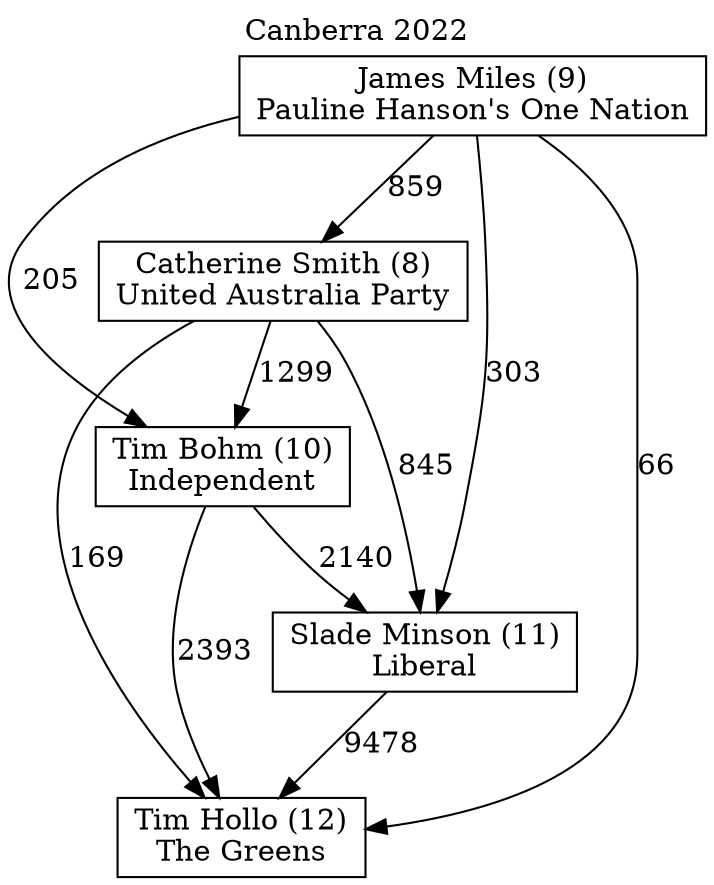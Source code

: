 // House preference flow
digraph "Tim Hollo (12)_Canberra_2022" {
	graph [label="Canberra 2022" labelloc=t mclimit=10]
	node [shape=box]
	"Tim Bohm (10)" [label="Tim Bohm (10)
Independent"]
	"Slade Minson (11)" [label="Slade Minson (11)
Liberal"]
	"Tim Hollo (12)" [label="Tim Hollo (12)
The Greens"]
	"James Miles (9)" [label="James Miles (9)
Pauline Hanson's One Nation"]
	"Catherine Smith (8)" [label="Catherine Smith (8)
United Australia Party"]
	"Slade Minson (11)" -> "Tim Hollo (12)" [label=9478]
	"Tim Bohm (10)" -> "Slade Minson (11)" [label=2140]
	"Catherine Smith (8)" -> "Tim Bohm (10)" [label=1299]
	"James Miles (9)" -> "Tim Hollo (12)" [label=66]
	"Tim Bohm (10)" -> "Tim Hollo (12)" [label=2393]
	"Catherine Smith (8)" -> "Slade Minson (11)" [label=845]
	"Catherine Smith (8)" -> "Tim Hollo (12)" [label=169]
	"James Miles (9)" -> "Tim Bohm (10)" [label=205]
	"James Miles (9)" -> "Slade Minson (11)" [label=303]
	"James Miles (9)" -> "Catherine Smith (8)" [label=859]
}
